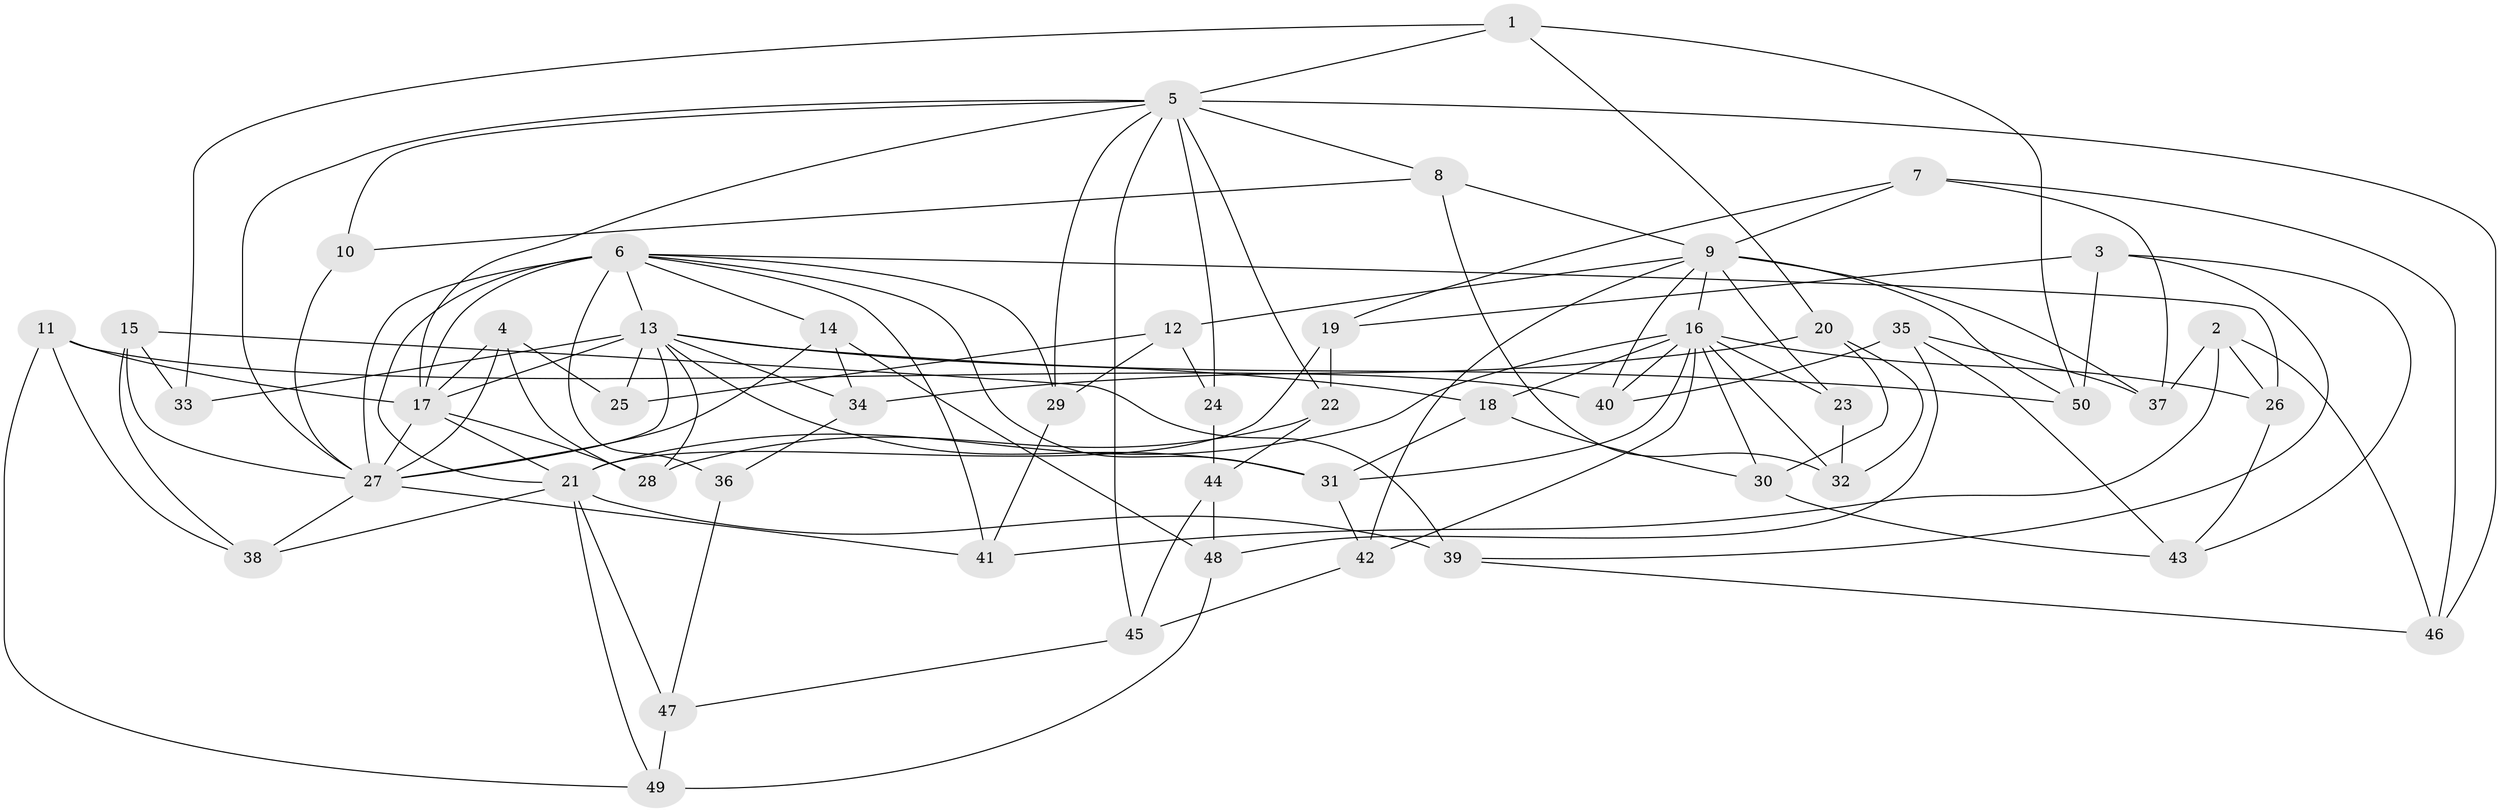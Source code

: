 // original degree distribution, {4: 1.0}
// Generated by graph-tools (version 1.1) at 2025/53/03/04/25 22:53:39]
// undirected, 50 vertices, 119 edges
graph export_dot {
  node [color=gray90,style=filled];
  1;
  2;
  3;
  4;
  5;
  6;
  7;
  8;
  9;
  10;
  11;
  12;
  13;
  14;
  15;
  16;
  17;
  18;
  19;
  20;
  21;
  22;
  23;
  24;
  25;
  26;
  27;
  28;
  29;
  30;
  31;
  32;
  33;
  34;
  35;
  36;
  37;
  38;
  39;
  40;
  41;
  42;
  43;
  44;
  45;
  46;
  47;
  48;
  49;
  50;
  1 -- 5 [weight=1.0];
  1 -- 20 [weight=1.0];
  1 -- 33 [weight=1.0];
  1 -- 50 [weight=1.0];
  2 -- 26 [weight=1.0];
  2 -- 37 [weight=1.0];
  2 -- 41 [weight=1.0];
  2 -- 46 [weight=1.0];
  3 -- 19 [weight=1.0];
  3 -- 39 [weight=1.0];
  3 -- 43 [weight=1.0];
  3 -- 50 [weight=1.0];
  4 -- 17 [weight=1.0];
  4 -- 25 [weight=1.0];
  4 -- 27 [weight=1.0];
  4 -- 28 [weight=1.0];
  5 -- 8 [weight=1.0];
  5 -- 10 [weight=2.0];
  5 -- 17 [weight=1.0];
  5 -- 22 [weight=1.0];
  5 -- 24 [weight=2.0];
  5 -- 27 [weight=1.0];
  5 -- 29 [weight=1.0];
  5 -- 45 [weight=1.0];
  5 -- 46 [weight=1.0];
  6 -- 13 [weight=1.0];
  6 -- 14 [weight=1.0];
  6 -- 17 [weight=1.0];
  6 -- 21 [weight=2.0];
  6 -- 26 [weight=1.0];
  6 -- 27 [weight=1.0];
  6 -- 29 [weight=1.0];
  6 -- 31 [weight=1.0];
  6 -- 36 [weight=2.0];
  6 -- 41 [weight=1.0];
  7 -- 9 [weight=1.0];
  7 -- 19 [weight=1.0];
  7 -- 37 [weight=1.0];
  7 -- 46 [weight=1.0];
  8 -- 9 [weight=1.0];
  8 -- 10 [weight=1.0];
  8 -- 32 [weight=1.0];
  9 -- 12 [weight=1.0];
  9 -- 16 [weight=1.0];
  9 -- 23 [weight=2.0];
  9 -- 37 [weight=1.0];
  9 -- 40 [weight=1.0];
  9 -- 42 [weight=1.0];
  9 -- 50 [weight=1.0];
  10 -- 27 [weight=1.0];
  11 -- 17 [weight=1.0];
  11 -- 38 [weight=1.0];
  11 -- 40 [weight=1.0];
  11 -- 49 [weight=1.0];
  12 -- 24 [weight=1.0];
  12 -- 25 [weight=1.0];
  12 -- 29 [weight=1.0];
  13 -- 17 [weight=1.0];
  13 -- 18 [weight=1.0];
  13 -- 25 [weight=2.0];
  13 -- 27 [weight=1.0];
  13 -- 28 [weight=1.0];
  13 -- 31 [weight=1.0];
  13 -- 33 [weight=2.0];
  13 -- 34 [weight=1.0];
  13 -- 50 [weight=1.0];
  14 -- 27 [weight=1.0];
  14 -- 34 [weight=1.0];
  14 -- 48 [weight=1.0];
  15 -- 27 [weight=1.0];
  15 -- 33 [weight=1.0];
  15 -- 38 [weight=1.0];
  15 -- 39 [weight=1.0];
  16 -- 18 [weight=1.0];
  16 -- 21 [weight=2.0];
  16 -- 23 [weight=1.0];
  16 -- 26 [weight=1.0];
  16 -- 30 [weight=1.0];
  16 -- 31 [weight=2.0];
  16 -- 32 [weight=1.0];
  16 -- 40 [weight=1.0];
  16 -- 42 [weight=1.0];
  17 -- 21 [weight=1.0];
  17 -- 27 [weight=1.0];
  17 -- 28 [weight=1.0];
  18 -- 30 [weight=1.0];
  18 -- 31 [weight=1.0];
  19 -- 21 [weight=1.0];
  19 -- 22 [weight=1.0];
  20 -- 30 [weight=1.0];
  20 -- 32 [weight=1.0];
  20 -- 34 [weight=1.0];
  21 -- 38 [weight=1.0];
  21 -- 39 [weight=1.0];
  21 -- 47 [weight=1.0];
  21 -- 49 [weight=1.0];
  22 -- 28 [weight=1.0];
  22 -- 44 [weight=1.0];
  23 -- 32 [weight=1.0];
  24 -- 44 [weight=1.0];
  26 -- 43 [weight=1.0];
  27 -- 38 [weight=1.0];
  27 -- 41 [weight=1.0];
  29 -- 41 [weight=1.0];
  30 -- 43 [weight=1.0];
  31 -- 42 [weight=1.0];
  34 -- 36 [weight=1.0];
  35 -- 37 [weight=1.0];
  35 -- 40 [weight=1.0];
  35 -- 43 [weight=1.0];
  35 -- 48 [weight=1.0];
  36 -- 47 [weight=1.0];
  39 -- 46 [weight=1.0];
  42 -- 45 [weight=1.0];
  44 -- 45 [weight=1.0];
  44 -- 48 [weight=1.0];
  45 -- 47 [weight=1.0];
  47 -- 49 [weight=1.0];
  48 -- 49 [weight=1.0];
}
